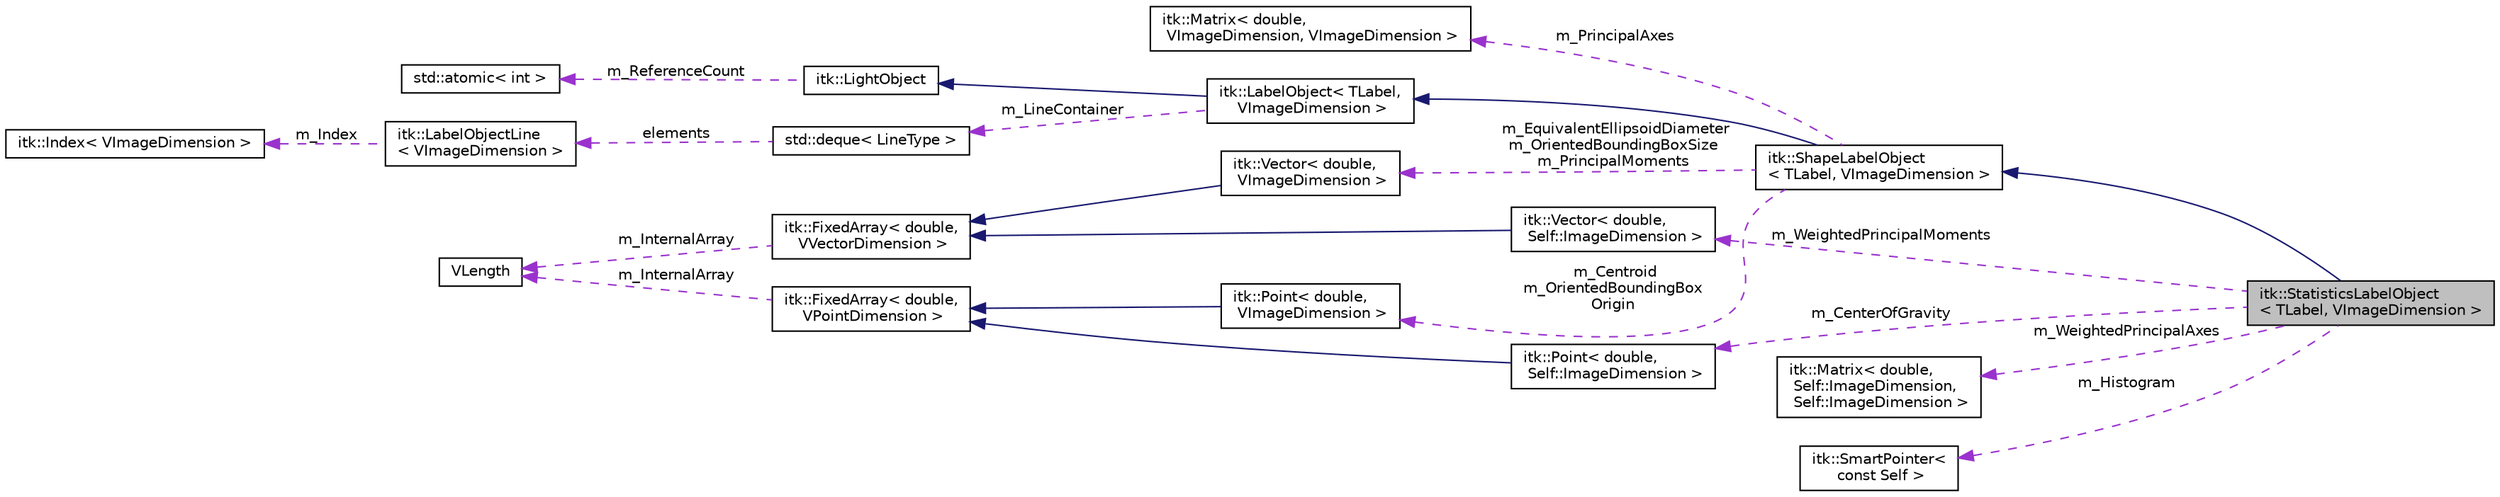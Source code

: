 digraph "itk::StatisticsLabelObject&lt; TLabel, VImageDimension &gt;"
{
 // LATEX_PDF_SIZE
  edge [fontname="Helvetica",fontsize="10",labelfontname="Helvetica",labelfontsize="10"];
  node [fontname="Helvetica",fontsize="10",shape=record];
  rankdir="LR";
  Node1 [label="itk::StatisticsLabelObject\l\< TLabel, VImageDimension \>",height=0.2,width=0.4,color="black", fillcolor="grey75", style="filled", fontcolor="black",tooltip="A Label object to store the common attributes related to the statistics of the object."];
  Node2 -> Node1 [dir="back",color="midnightblue",fontsize="10",style="solid",fontname="Helvetica"];
  Node2 [label="itk::ShapeLabelObject\l\< TLabel, VImageDimension \>",height=0.2,width=0.4,color="black", fillcolor="white", style="filled",URL="$classitk_1_1ShapeLabelObject.html",tooltip="A Label object to store the common attributes related to the shape of the object."];
  Node3 -> Node2 [dir="back",color="midnightblue",fontsize="10",style="solid",fontname="Helvetica"];
  Node3 [label="itk::LabelObject\< TLabel,\l VImageDimension \>",height=0.2,width=0.4,color="black", fillcolor="white", style="filled",URL="$classitk_1_1LabelObject.html",tooltip="The base class for the representation of an labeled binary object in an image."];
  Node4 -> Node3 [dir="back",color="midnightblue",fontsize="10",style="solid",fontname="Helvetica"];
  Node4 [label="itk::LightObject",height=0.2,width=0.4,color="black", fillcolor="white", style="filled",URL="$classitk_1_1LightObject.html",tooltip="Light weight base class for most itk classes."];
  Node5 -> Node4 [dir="back",color="darkorchid3",fontsize="10",style="dashed",label=" m_ReferenceCount" ,fontname="Helvetica"];
  Node5 [label="std::atomic\< int \>",height=0.2,width=0.4,color="black", fillcolor="white", style="filled",tooltip=" "];
  Node6 -> Node3 [dir="back",color="darkorchid3",fontsize="10",style="dashed",label=" m_LineContainer" ,fontname="Helvetica"];
  Node6 [label="std::deque\< LineType \>",height=0.2,width=0.4,color="black", fillcolor="white", style="filled",tooltip=" "];
  Node7 -> Node6 [dir="back",color="darkorchid3",fontsize="10",style="dashed",label=" elements" ,fontname="Helvetica"];
  Node7 [label="itk::LabelObjectLine\l\< VImageDimension \>",height=0.2,width=0.4,color="black", fillcolor="white", style="filled",URL="$classitk_1_1LabelObjectLine.html",tooltip=" "];
  Node8 -> Node7 [dir="back",color="darkorchid3",fontsize="10",style="dashed",label=" m_Index" ,fontname="Helvetica"];
  Node8 [label="itk::Index\< VImageDimension \>",height=0.2,width=0.4,color="black", fillcolor="white", style="filled",URL="$structitk_1_1Index.html",tooltip=" "];
  Node9 -> Node2 [dir="back",color="darkorchid3",fontsize="10",style="dashed",label=" m_Centroid\nm_OrientedBoundingBox\lOrigin" ,fontname="Helvetica"];
  Node9 [label="itk::Point\< double,\l VImageDimension \>",height=0.2,width=0.4,color="black", fillcolor="white", style="filled",URL="$classitk_1_1Point.html",tooltip=" "];
  Node10 -> Node9 [dir="back",color="midnightblue",fontsize="10",style="solid",fontname="Helvetica"];
  Node10 [label="itk::FixedArray\< double,\l VPointDimension \>",height=0.2,width=0.4,color="black", fillcolor="white", style="filled",URL="$classitk_1_1FixedArray.html",tooltip=" "];
  Node11 -> Node10 [dir="back",color="darkorchid3",fontsize="10",style="dashed",label=" m_InternalArray" ,fontname="Helvetica"];
  Node11 [label="VLength",height=0.2,width=0.4,color="black", fillcolor="white", style="filled",URL="$classVLength.html",tooltip=" "];
  Node12 -> Node2 [dir="back",color="darkorchid3",fontsize="10",style="dashed",label=" m_EquivalentEllipsoidDiameter\nm_OrientedBoundingBoxSize\nm_PrincipalMoments" ,fontname="Helvetica"];
  Node12 [label="itk::Vector\< double,\l VImageDimension \>",height=0.2,width=0.4,color="black", fillcolor="white", style="filled",URL="$classitk_1_1Vector.html",tooltip=" "];
  Node13 -> Node12 [dir="back",color="midnightblue",fontsize="10",style="solid",fontname="Helvetica"];
  Node13 [label="itk::FixedArray\< double,\l VVectorDimension \>",height=0.2,width=0.4,color="black", fillcolor="white", style="filled",URL="$classitk_1_1FixedArray.html",tooltip=" "];
  Node11 -> Node13 [dir="back",color="darkorchid3",fontsize="10",style="dashed",label=" m_InternalArray" ,fontname="Helvetica"];
  Node14 -> Node2 [dir="back",color="darkorchid3",fontsize="10",style="dashed",label=" m_PrincipalAxes" ,fontname="Helvetica"];
  Node14 [label="itk::Matrix\< double,\l VImageDimension, VImageDimension \>",height=0.2,width=0.4,color="black", fillcolor="white", style="filled",URL="$classitk_1_1Matrix.html",tooltip=" "];
  Node15 -> Node1 [dir="back",color="darkorchid3",fontsize="10",style="dashed",label=" m_CenterOfGravity" ,fontname="Helvetica"];
  Node15 [label="itk::Point\< double,\l Self::ImageDimension \>",height=0.2,width=0.4,color="black", fillcolor="white", style="filled",URL="$classitk_1_1Point.html",tooltip=" "];
  Node10 -> Node15 [dir="back",color="midnightblue",fontsize="10",style="solid",fontname="Helvetica"];
  Node16 -> Node1 [dir="back",color="darkorchid3",fontsize="10",style="dashed",label=" m_WeightedPrincipalMoments" ,fontname="Helvetica"];
  Node16 [label="itk::Vector\< double,\l Self::ImageDimension \>",height=0.2,width=0.4,color="black", fillcolor="white", style="filled",URL="$classitk_1_1Vector.html",tooltip=" "];
  Node13 -> Node16 [dir="back",color="midnightblue",fontsize="10",style="solid",fontname="Helvetica"];
  Node17 -> Node1 [dir="back",color="darkorchid3",fontsize="10",style="dashed",label=" m_WeightedPrincipalAxes" ,fontname="Helvetica"];
  Node17 [label="itk::Matrix\< double,\l Self::ImageDimension,\l Self::ImageDimension \>",height=0.2,width=0.4,color="black", fillcolor="white", style="filled",URL="$classitk_1_1Matrix.html",tooltip=" "];
  Node18 -> Node1 [dir="back",color="darkorchid3",fontsize="10",style="dashed",label=" m_Histogram" ,fontname="Helvetica"];
  Node18 [label="itk::SmartPointer\<\l const Self \>",height=0.2,width=0.4,color="black", fillcolor="white", style="filled",URL="$classitk_1_1SmartPointer.html",tooltip=" "];
}
